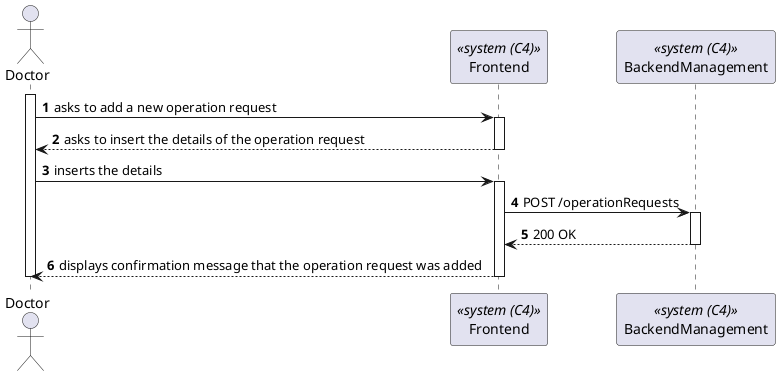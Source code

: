 @startuml process-view
autonumber

actor "Doctor" as Doctor
participant Frontend as "Frontend" <<system (C4)>>
participant Backend as "BackendManagement" <<system (C4)>>

activate Doctor
    Doctor -> Frontend : asks to add a new operation request
    activate Frontend
        Frontend --> Doctor : asks to insert the details of the operation request
    
    deactivate Frontend
    Doctor -> Frontend : inserts the details
    activate Frontend
    
        Frontend-> Backend : POST /operationRequests
        activate Backend
            Frontend <-- Backend : 200 OK
        deactivate Backend
    Frontend --> Doctor : displays confirmation message that the operation request was added
    
    deactivate Frontend
    deactivate Doctor
@enduml